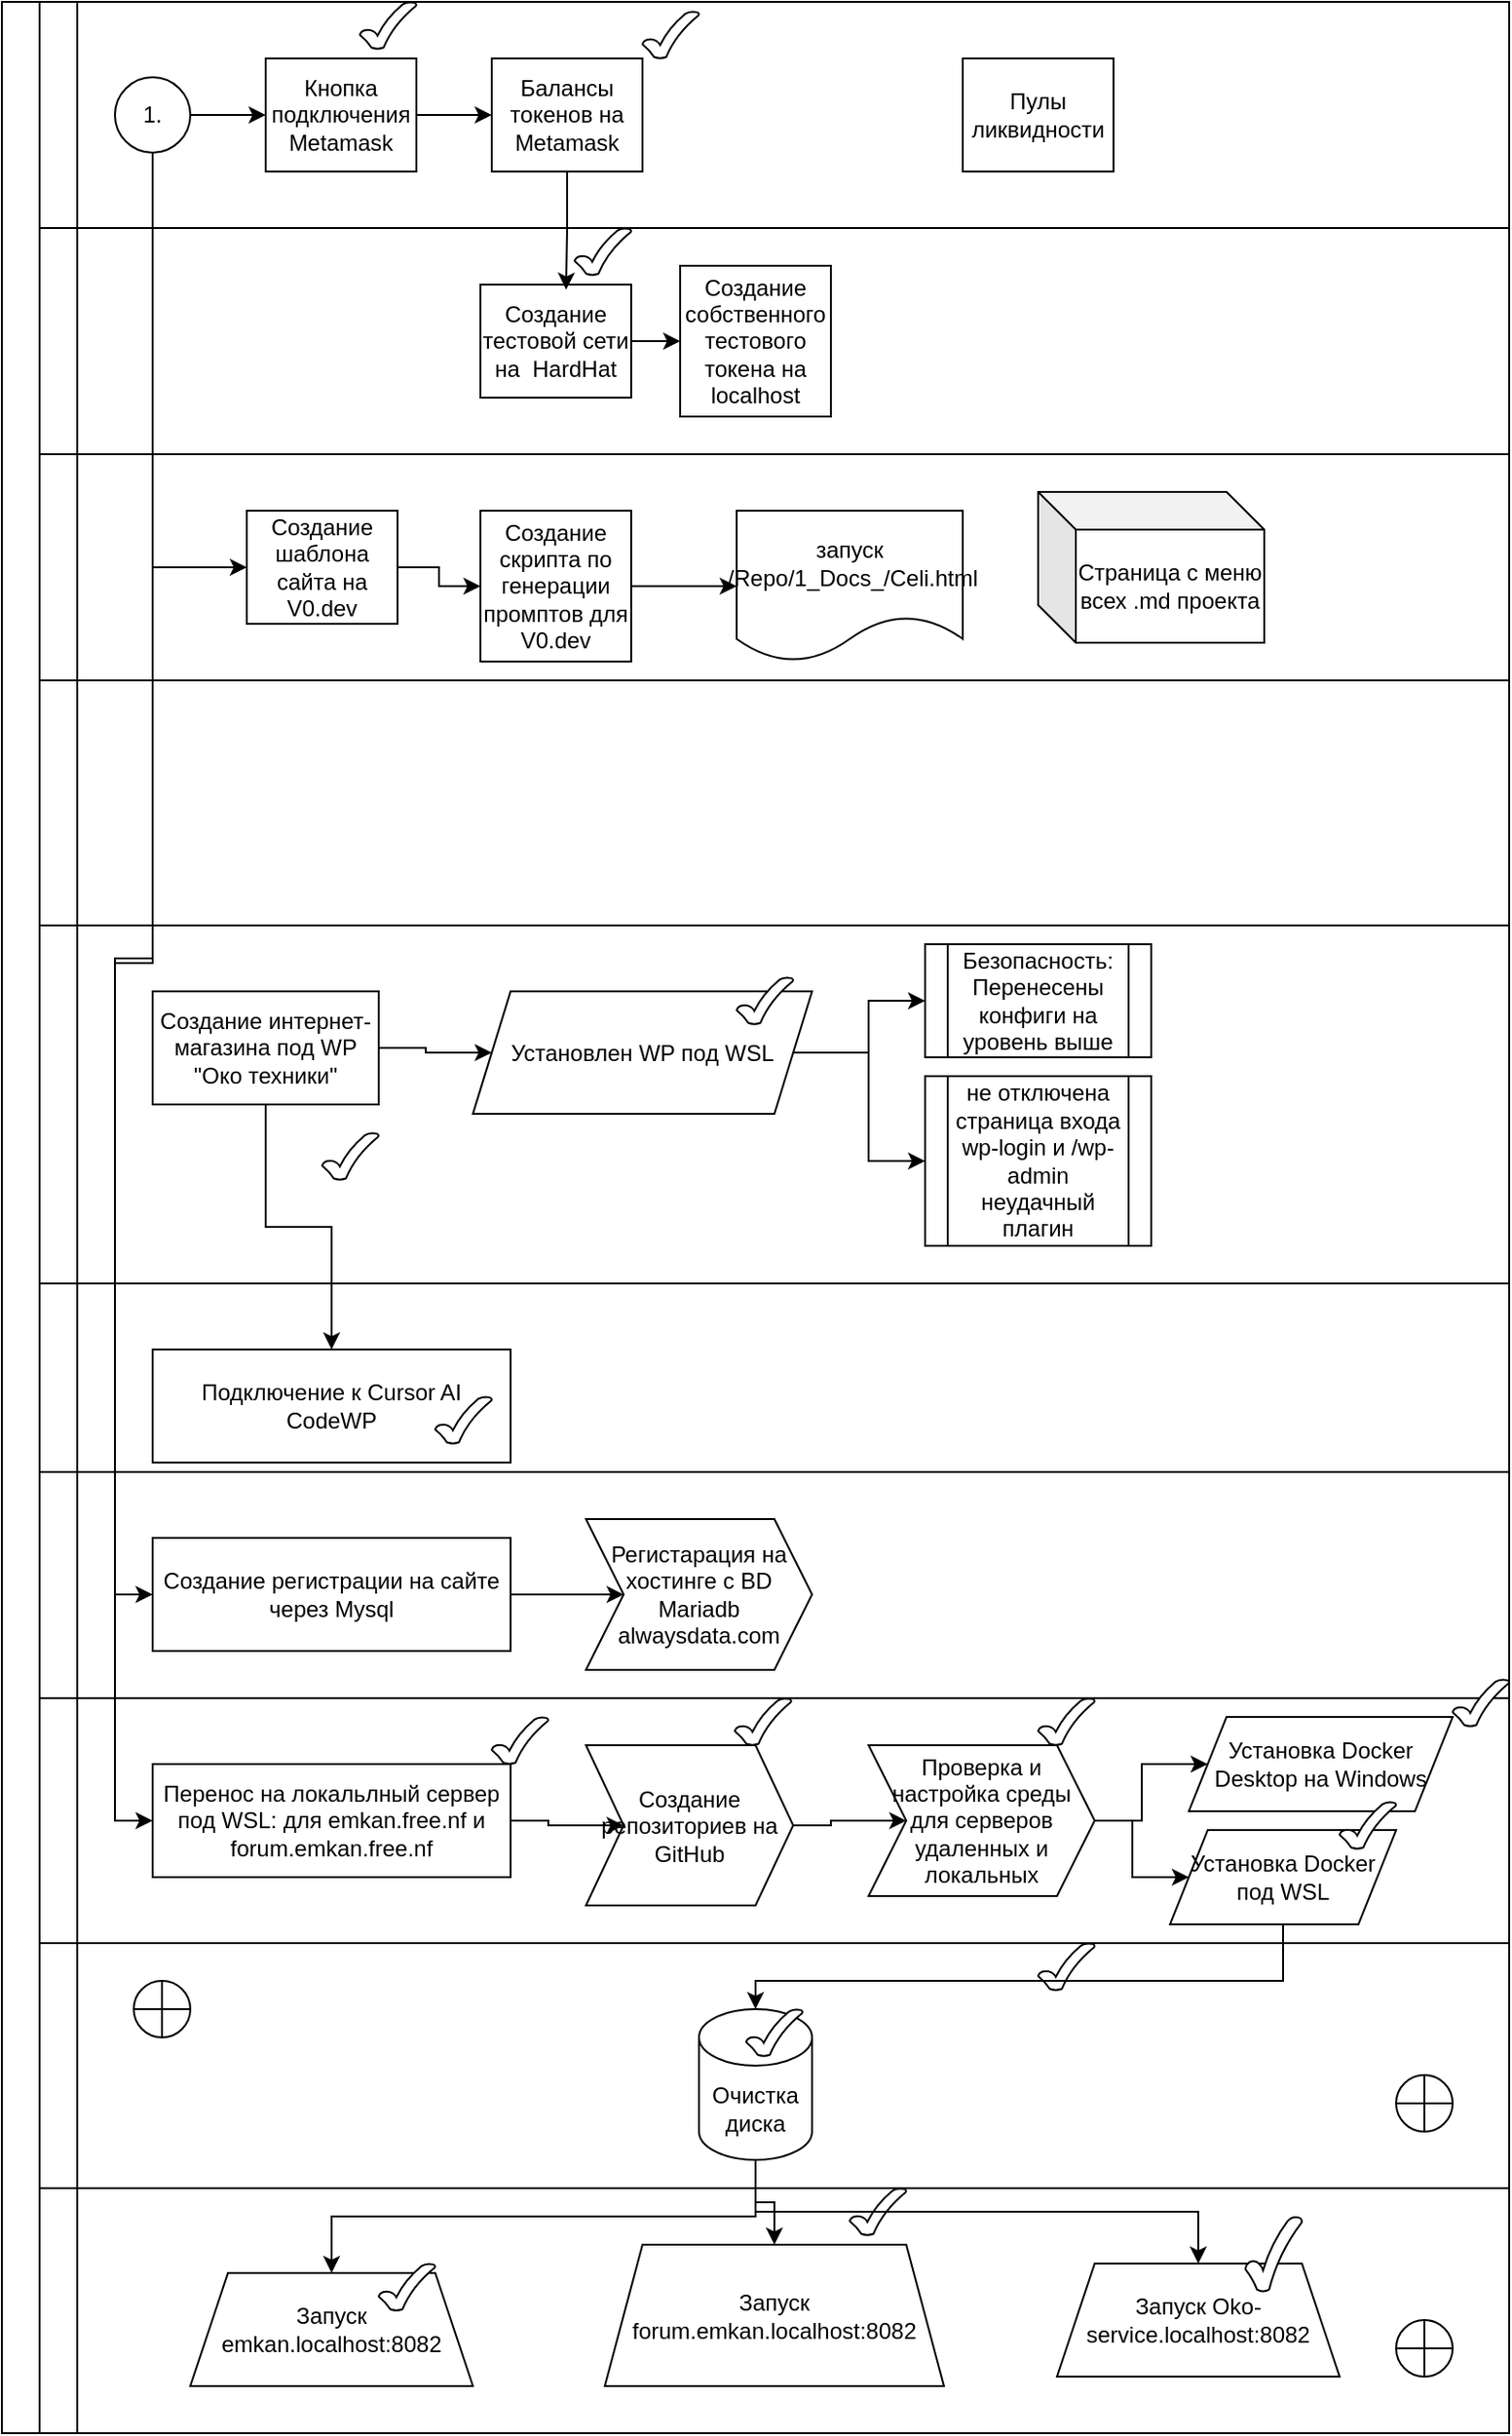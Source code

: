 <mxfile version="27.0.5">
  <diagram name="Страница — 1" id="0z_HeKPPRqJAuMn_t7p7">
    <mxGraphModel dx="788" dy="560" grid="1" gridSize="10" guides="1" tooltips="1" connect="1" arrows="1" fold="1" page="1" pageScale="1" pageWidth="827" pageHeight="1169" math="0" shadow="0">
      <root>
        <mxCell id="0" />
        <mxCell id="1" parent="0" />
        <mxCell id="ZhxzeuRZ4r9QFSET6puF-1" value="" style="swimlane;html=1;childLayout=stackLayout;resizeParent=1;resizeParentMax=0;horizontal=0;startSize=20;horizontalStack=0;" parent="1" vertex="1">
          <mxGeometry y="180" width="800" height="1290" as="geometry" />
        </mxCell>
        <mxCell id="ZhxzeuRZ4r9QFSET6puF-2" value="" style="swimlane;html=1;startSize=20;horizontal=0;" parent="ZhxzeuRZ4r9QFSET6puF-1" vertex="1">
          <mxGeometry x="20" width="780" height="120" as="geometry" />
        </mxCell>
        <mxCell id="ZhxzeuRZ4r9QFSET6puF-3" style="edgeStyle=orthogonalEdgeStyle;rounded=0;orthogonalLoop=1;jettySize=auto;html=1;exitX=1;exitY=0.5;exitDx=0;exitDy=0;entryX=0;entryY=0.5;entryDx=0;entryDy=0;" parent="ZhxzeuRZ4r9QFSET6puF-2" source="ZhxzeuRZ4r9QFSET6puF-4" target="ZhxzeuRZ4r9QFSET6puF-6" edge="1">
          <mxGeometry relative="1" as="geometry" />
        </mxCell>
        <mxCell id="ZhxzeuRZ4r9QFSET6puF-4" value="1." style="ellipse;whiteSpace=wrap;html=1;" parent="ZhxzeuRZ4r9QFSET6puF-2" vertex="1">
          <mxGeometry x="40" y="40" width="40" height="40" as="geometry" />
        </mxCell>
        <mxCell id="ZhxzeuRZ4r9QFSET6puF-5" style="edgeStyle=orthogonalEdgeStyle;rounded=0;orthogonalLoop=1;jettySize=auto;html=1;exitX=1;exitY=0.5;exitDx=0;exitDy=0;" parent="ZhxzeuRZ4r9QFSET6puF-2" source="ZhxzeuRZ4r9QFSET6puF-6" target="ZhxzeuRZ4r9QFSET6puF-7" edge="1">
          <mxGeometry relative="1" as="geometry" />
        </mxCell>
        <mxCell id="ZhxzeuRZ4r9QFSET6puF-6" value="&lt;div&gt;Кнопка подключения Metamask&lt;/div&gt;" style="rounded=0;whiteSpace=wrap;html=1;fontFamily=Helvetica;fontSize=12;fontColor=#000000;align=center;" parent="ZhxzeuRZ4r9QFSET6puF-2" vertex="1">
          <mxGeometry x="120" y="30" width="80" height="60" as="geometry" />
        </mxCell>
        <mxCell id="ZhxzeuRZ4r9QFSET6puF-7" value="Балансы токенов на Metamask" style="rounded=0;whiteSpace=wrap;html=1;fontFamily=Helvetica;fontSize=12;fontColor=#000000;align=center;" parent="ZhxzeuRZ4r9QFSET6puF-2" vertex="1">
          <mxGeometry x="240" y="30" width="80" height="60" as="geometry" />
        </mxCell>
        <mxCell id="ZhxzeuRZ4r9QFSET6puF-8" value="Пулы ликвидности" style="rounded=0;whiteSpace=wrap;html=1;fontFamily=Helvetica;fontSize=12;fontColor=#000000;align=center;" parent="ZhxzeuRZ4r9QFSET6puF-2" vertex="1">
          <mxGeometry x="490" y="30" width="80" height="60" as="geometry" />
        </mxCell>
        <mxCell id="ZhxzeuRZ4r9QFSET6puF-9" value="" style="verticalLabelPosition=bottom;verticalAlign=top;html=1;shape=mxgraph.basic.tick" parent="ZhxzeuRZ4r9QFSET6puF-2" vertex="1">
          <mxGeometry x="320" y="5" width="30" height="25" as="geometry" />
        </mxCell>
        <mxCell id="ZhxzeuRZ4r9QFSET6puF-10" value="" style="verticalLabelPosition=bottom;verticalAlign=top;html=1;shape=mxgraph.basic.tick" parent="ZhxzeuRZ4r9QFSET6puF-2" vertex="1">
          <mxGeometry x="170" width="30" height="25" as="geometry" />
        </mxCell>
        <mxCell id="ZhxzeuRZ4r9QFSET6puF-11" value="" style="swimlane;html=1;startSize=20;horizontal=0;" parent="ZhxzeuRZ4r9QFSET6puF-1" vertex="1">
          <mxGeometry x="20" y="120" width="780" height="120" as="geometry" />
        </mxCell>
        <mxCell id="ZhxzeuRZ4r9QFSET6puF-12" style="edgeStyle=orthogonalEdgeStyle;rounded=0;orthogonalLoop=1;jettySize=auto;html=1;exitX=1;exitY=0.5;exitDx=0;exitDy=0;entryX=0;entryY=0.5;entryDx=0;entryDy=0;" parent="ZhxzeuRZ4r9QFSET6puF-11" source="ZhxzeuRZ4r9QFSET6puF-13" target="ZhxzeuRZ4r9QFSET6puF-14" edge="1">
          <mxGeometry relative="1" as="geometry" />
        </mxCell>
        <mxCell id="ZhxzeuRZ4r9QFSET6puF-13" value="&lt;div&gt;Создание тестовой сети на&amp;nbsp; HardHat&lt;/div&gt;" style="rounded=0;whiteSpace=wrap;html=1;fontFamily=Helvetica;fontSize=12;fontColor=#000000;align=center;" parent="ZhxzeuRZ4r9QFSET6puF-11" vertex="1">
          <mxGeometry x="234" y="30" width="80" height="60" as="geometry" />
        </mxCell>
        <mxCell id="ZhxzeuRZ4r9QFSET6puF-14" value="&lt;div&gt;Создание собственного тестового токена на localhost&lt;/div&gt;" style="rounded=0;whiteSpace=wrap;html=1;fontFamily=Helvetica;fontSize=12;fontColor=#000000;align=center;" parent="ZhxzeuRZ4r9QFSET6puF-11" vertex="1">
          <mxGeometry x="340" y="20" width="80" height="80" as="geometry" />
        </mxCell>
        <mxCell id="ZhxzeuRZ4r9QFSET6puF-15" value="" style="verticalLabelPosition=bottom;verticalAlign=top;html=1;shape=mxgraph.basic.tick" parent="ZhxzeuRZ4r9QFSET6puF-11" vertex="1">
          <mxGeometry x="284" width="30" height="25" as="geometry" />
        </mxCell>
        <mxCell id="ZhxzeuRZ4r9QFSET6puF-16" value="" style="swimlane;html=1;startSize=20;horizontal=0;" parent="ZhxzeuRZ4r9QFSET6puF-1" vertex="1">
          <mxGeometry x="20" y="240" width="780" height="120" as="geometry">
            <mxRectangle x="20" y="240" width="670" height="40" as="alternateBounds" />
          </mxGeometry>
        </mxCell>
        <mxCell id="ZhxzeuRZ4r9QFSET6puF-17" style="edgeStyle=orthogonalEdgeStyle;rounded=0;orthogonalLoop=1;jettySize=auto;html=1;exitX=1;exitY=0.5;exitDx=0;exitDy=0;entryX=0;entryY=0.5;entryDx=0;entryDy=0;" parent="ZhxzeuRZ4r9QFSET6puF-16" source="ZhxzeuRZ4r9QFSET6puF-18" target="ZhxzeuRZ4r9QFSET6puF-20" edge="1">
          <mxGeometry relative="1" as="geometry" />
        </mxCell>
        <mxCell id="ZhxzeuRZ4r9QFSET6puF-18" value="&lt;div&gt;Создание шаблона сайта на V0.dev&lt;/div&gt;" style="rounded=0;whiteSpace=wrap;html=1;fontFamily=Helvetica;fontSize=12;fontColor=#000000;align=center;" parent="ZhxzeuRZ4r9QFSET6puF-16" vertex="1">
          <mxGeometry x="110" y="30" width="80" height="60" as="geometry" />
        </mxCell>
        <mxCell id="ZhxzeuRZ4r9QFSET6puF-19" style="edgeStyle=orthogonalEdgeStyle;rounded=0;orthogonalLoop=1;jettySize=auto;html=1;exitX=1;exitY=0.5;exitDx=0;exitDy=0;entryX=0;entryY=0.5;entryDx=0;entryDy=0;" parent="ZhxzeuRZ4r9QFSET6puF-16" source="ZhxzeuRZ4r9QFSET6puF-20" target="ZhxzeuRZ4r9QFSET6puF-21" edge="1">
          <mxGeometry relative="1" as="geometry" />
        </mxCell>
        <mxCell id="ZhxzeuRZ4r9QFSET6puF-20" value="&lt;div&gt;Создание скрипта по генерации промптов для V0.dev&lt;/div&gt;" style="rounded=0;whiteSpace=wrap;html=1;fontFamily=Helvetica;fontSize=12;fontColor=#000000;align=center;" parent="ZhxzeuRZ4r9QFSET6puF-16" vertex="1">
          <mxGeometry x="234" y="30" width="80" height="80" as="geometry" />
        </mxCell>
        <mxCell id="ZhxzeuRZ4r9QFSET6puF-21" value="запуск ./Repo/1_Docs_/Celi.html" style="shape=document;whiteSpace=wrap;html=1;boundedLbl=1;" parent="ZhxzeuRZ4r9QFSET6puF-16" vertex="1">
          <mxGeometry x="370" y="30" width="120" height="80" as="geometry" />
        </mxCell>
        <mxCell id="ZhxzeuRZ4r9QFSET6puF-22" value="Страница с меню всех .md проекта" style="shape=cube;whiteSpace=wrap;html=1;boundedLbl=1;backgroundOutline=1;darkOpacity=0.05;darkOpacity2=0.1;" parent="ZhxzeuRZ4r9QFSET6puF-16" vertex="1">
          <mxGeometry x="530" y="20" width="120" height="80" as="geometry" />
        </mxCell>
        <mxCell id="ZhxzeuRZ4r9QFSET6puF-23" style="edgeStyle=orthogonalEdgeStyle;rounded=0;orthogonalLoop=1;jettySize=auto;html=1;exitX=0.5;exitY=1;exitDx=0;exitDy=0;entryX=0.568;entryY=0.045;entryDx=0;entryDy=0;entryPerimeter=0;" parent="ZhxzeuRZ4r9QFSET6puF-1" source="ZhxzeuRZ4r9QFSET6puF-7" target="ZhxzeuRZ4r9QFSET6puF-13" edge="1">
          <mxGeometry relative="1" as="geometry" />
        </mxCell>
        <mxCell id="ZhxzeuRZ4r9QFSET6puF-24" style="edgeStyle=orthogonalEdgeStyle;rounded=0;orthogonalLoop=1;jettySize=auto;html=1;exitX=0.5;exitY=1;exitDx=0;exitDy=0;entryX=0;entryY=0.5;entryDx=0;entryDy=0;" parent="ZhxzeuRZ4r9QFSET6puF-1" source="ZhxzeuRZ4r9QFSET6puF-4" target="ZhxzeuRZ4r9QFSET6puF-18" edge="1">
          <mxGeometry relative="1" as="geometry" />
        </mxCell>
        <mxCell id="ZhxzeuRZ4r9QFSET6puF-25" value="" style="swimlane;html=1;startSize=20;horizontal=0;" parent="ZhxzeuRZ4r9QFSET6puF-1" vertex="1">
          <mxGeometry x="20" y="360" width="780" height="130" as="geometry">
            <mxRectangle x="20" y="240" width="670" height="40" as="alternateBounds" />
          </mxGeometry>
        </mxCell>
        <mxCell id="ZhxzeuRZ4r9QFSET6puF-26" value="" style="swimlane;html=1;startSize=20;horizontal=0;" parent="ZhxzeuRZ4r9QFSET6puF-1" vertex="1">
          <mxGeometry x="20" y="490" width="780" height="190" as="geometry">
            <mxRectangle x="20" y="240" width="670" height="40" as="alternateBounds" />
          </mxGeometry>
        </mxCell>
        <mxCell id="ZhxzeuRZ4r9QFSET6puF-27" style="edgeStyle=orthogonalEdgeStyle;rounded=0;orthogonalLoop=1;jettySize=auto;html=1;exitX=1;exitY=0.5;exitDx=0;exitDy=0;entryX=0;entryY=0.5;entryDx=0;entryDy=0;" parent="ZhxzeuRZ4r9QFSET6puF-26" source="ZhxzeuRZ4r9QFSET6puF-28" target="ZhxzeuRZ4r9QFSET6puF-31" edge="1">
          <mxGeometry relative="1" as="geometry" />
        </mxCell>
        <mxCell id="ZhxzeuRZ4r9QFSET6puF-28" value="Создание интернет-магазина под WP&lt;br&gt;&quot;Око техники&quot;" style="rounded=0;whiteSpace=wrap;html=1;" parent="ZhxzeuRZ4r9QFSET6puF-26" vertex="1">
          <mxGeometry x="60" y="35" width="120" height="60" as="geometry" />
        </mxCell>
        <mxCell id="ZhxzeuRZ4r9QFSET6puF-29" style="edgeStyle=orthogonalEdgeStyle;rounded=0;orthogonalLoop=1;jettySize=auto;html=1;exitX=1;exitY=0.5;exitDx=0;exitDy=0;entryX=0;entryY=0.5;entryDx=0;entryDy=0;" parent="ZhxzeuRZ4r9QFSET6puF-26" source="ZhxzeuRZ4r9QFSET6puF-31" target="ZhxzeuRZ4r9QFSET6puF-32" edge="1">
          <mxGeometry relative="1" as="geometry" />
        </mxCell>
        <mxCell id="ZhxzeuRZ4r9QFSET6puF-30" style="edgeStyle=orthogonalEdgeStyle;rounded=0;orthogonalLoop=1;jettySize=auto;html=1;exitX=1;exitY=0.5;exitDx=0;exitDy=0;entryX=0;entryY=0.5;entryDx=0;entryDy=0;" parent="ZhxzeuRZ4r9QFSET6puF-26" source="ZhxzeuRZ4r9QFSET6puF-31" target="ZhxzeuRZ4r9QFSET6puF-33" edge="1">
          <mxGeometry relative="1" as="geometry" />
        </mxCell>
        <mxCell id="ZhxzeuRZ4r9QFSET6puF-31" value="Установлен WP под WSL" style="shape=parallelogram;perimeter=parallelogramPerimeter;whiteSpace=wrap;html=1;fixedSize=1;" parent="ZhxzeuRZ4r9QFSET6puF-26" vertex="1">
          <mxGeometry x="230" y="35" width="180" height="65" as="geometry" />
        </mxCell>
        <mxCell id="ZhxzeuRZ4r9QFSET6puF-32" value="Безопасность:&lt;br&gt;Перенесены конфиги на уровень выше " style="shape=process;whiteSpace=wrap;html=1;backgroundOutline=1;" parent="ZhxzeuRZ4r9QFSET6puF-26" vertex="1">
          <mxGeometry x="470" y="10" width="120" height="60" as="geometry" />
        </mxCell>
        <mxCell id="ZhxzeuRZ4r9QFSET6puF-33" value="&lt;div&gt;не отключена страница входа wp-login и /wp-admin&lt;/div&gt;&lt;div&gt;неудачный плагин&lt;/div&gt;" style="shape=process;whiteSpace=wrap;html=1;backgroundOutline=1;" parent="ZhxzeuRZ4r9QFSET6puF-26" vertex="1">
          <mxGeometry x="470" y="80" width="120" height="90" as="geometry" />
        </mxCell>
        <mxCell id="ZhxzeuRZ4r9QFSET6puF-34" value="" style="verticalLabelPosition=bottom;verticalAlign=top;html=1;shape=mxgraph.basic.tick" parent="ZhxzeuRZ4r9QFSET6puF-26" vertex="1">
          <mxGeometry x="150" y="110" width="30" height="25" as="geometry" />
        </mxCell>
        <mxCell id="ZhxzeuRZ4r9QFSET6puF-35" value="" style="verticalLabelPosition=bottom;verticalAlign=top;html=1;shape=mxgraph.basic.tick" parent="ZhxzeuRZ4r9QFSET6puF-26" vertex="1">
          <mxGeometry x="370" y="27.5" width="30" height="25" as="geometry" />
        </mxCell>
        <mxCell id="ZhxzeuRZ4r9QFSET6puF-36" style="edgeStyle=orthogonalEdgeStyle;rounded=0;orthogonalLoop=1;jettySize=auto;html=1;exitX=0.5;exitY=1;exitDx=0;exitDy=0;entryX=0.5;entryY=0;entryDx=0;entryDy=0;" parent="ZhxzeuRZ4r9QFSET6puF-1" source="ZhxzeuRZ4r9QFSET6puF-28" target="ZhxzeuRZ4r9QFSET6puF-39" edge="1">
          <mxGeometry relative="1" as="geometry" />
        </mxCell>
        <mxCell id="ZhxzeuRZ4r9QFSET6puF-37" value="" style="swimlane;html=1;startSize=20;horizontal=0;" parent="ZhxzeuRZ4r9QFSET6puF-1" vertex="1">
          <mxGeometry x="20" y="680" width="780" height="100" as="geometry">
            <mxRectangle x="20" y="240" width="670" height="40" as="alternateBounds" />
          </mxGeometry>
        </mxCell>
        <mxCell id="ZhxzeuRZ4r9QFSET6puF-38" value="" style="group" parent="ZhxzeuRZ4r9QFSET6puF-37" vertex="1" connectable="0">
          <mxGeometry x="60" y="35" width="190" height="60" as="geometry" />
        </mxCell>
        <mxCell id="ZhxzeuRZ4r9QFSET6puF-39" value="Подключение к Cursor AI CodeWP" style="rounded=0;whiteSpace=wrap;html=1;" parent="ZhxzeuRZ4r9QFSET6puF-38" vertex="1">
          <mxGeometry width="190" height="60" as="geometry" />
        </mxCell>
        <mxCell id="ZhxzeuRZ4r9QFSET6puF-40" value="" style="verticalLabelPosition=bottom;verticalAlign=top;html=1;shape=mxgraph.basic.tick" parent="ZhxzeuRZ4r9QFSET6puF-38" vertex="1">
          <mxGeometry x="150" y="25" width="30" height="25" as="geometry" />
        </mxCell>
        <mxCell id="ZhxzeuRZ4r9QFSET6puF-41" value="" style="swimlane;html=1;startSize=20;horizontal=0;" parent="ZhxzeuRZ4r9QFSET6puF-1" vertex="1">
          <mxGeometry x="20" y="780" width="780" height="120" as="geometry">
            <mxRectangle x="20" y="240" width="670" height="40" as="alternateBounds" />
          </mxGeometry>
        </mxCell>
        <mxCell id="ZhxzeuRZ4r9QFSET6puF-42" value="" style="group" parent="ZhxzeuRZ4r9QFSET6puF-41" vertex="1" connectable="0">
          <mxGeometry x="60" y="35" width="190" height="60" as="geometry" />
        </mxCell>
        <mxCell id="ZhxzeuRZ4r9QFSET6puF-43" value="Создание регистрации на сайте через Mysql" style="rounded=0;whiteSpace=wrap;html=1;" parent="ZhxzeuRZ4r9QFSET6puF-42" vertex="1">
          <mxGeometry width="190" height="60" as="geometry" />
        </mxCell>
        <mxCell id="ZhxzeuRZ4r9QFSET6puF-44" value="Регистарация на хостинге с BD Mariadb alwaysdata.com" style="shape=step;perimeter=stepPerimeter;whiteSpace=wrap;html=1;fixedSize=1;" parent="ZhxzeuRZ4r9QFSET6puF-41" vertex="1">
          <mxGeometry x="290" y="25" width="120" height="80" as="geometry" />
        </mxCell>
        <mxCell id="ZhxzeuRZ4r9QFSET6puF-45" style="edgeStyle=orthogonalEdgeStyle;rounded=0;orthogonalLoop=1;jettySize=auto;html=1;exitX=1;exitY=0.5;exitDx=0;exitDy=0;fontFamily=Helvetica;fontSize=12;fontColor=default;entryX=0;entryY=0.5;entryDx=0;entryDy=0;" parent="ZhxzeuRZ4r9QFSET6puF-41" source="ZhxzeuRZ4r9QFSET6puF-43" target="ZhxzeuRZ4r9QFSET6puF-44" edge="1">
          <mxGeometry relative="1" as="geometry">
            <mxPoint x="300" y="40" as="targetPoint" />
          </mxGeometry>
        </mxCell>
        <mxCell id="ZhxzeuRZ4r9QFSET6puF-46" style="edgeStyle=orthogonalEdgeStyle;rounded=0;orthogonalLoop=1;jettySize=auto;html=1;exitX=0.5;exitY=1;exitDx=0;exitDy=0;entryX=0;entryY=0.5;entryDx=0;entryDy=0;" parent="ZhxzeuRZ4r9QFSET6puF-1" source="ZhxzeuRZ4r9QFSET6puF-4" target="ZhxzeuRZ4r9QFSET6puF-43" edge="1">
          <mxGeometry relative="1" as="geometry">
            <Array as="points">
              <mxPoint x="80" y="510" />
              <mxPoint x="60" y="510" />
              <mxPoint x="60" y="845" />
            </Array>
          </mxGeometry>
        </mxCell>
        <mxCell id="w4PvkZMudOKL_4UMtfQu-1" value="" style="swimlane;html=1;startSize=20;horizontal=0;" parent="ZhxzeuRZ4r9QFSET6puF-1" vertex="1">
          <mxGeometry x="20" y="900" width="780" height="130" as="geometry">
            <mxRectangle x="20" y="240" width="670" height="40" as="alternateBounds" />
          </mxGeometry>
        </mxCell>
        <mxCell id="w4PvkZMudOKL_4UMtfQu-2" value="" style="group" parent="w4PvkZMudOKL_4UMtfQu-1" vertex="1" connectable="0">
          <mxGeometry x="60" y="35" width="190" height="60" as="geometry" />
        </mxCell>
        <mxCell id="w4PvkZMudOKL_4UMtfQu-3" value="Перенос на локальлный сервер под WSL: для emkan.free.nf и forum.emkan.free.nf" style="rounded=0;whiteSpace=wrap;html=1;" parent="w4PvkZMudOKL_4UMtfQu-2" vertex="1">
          <mxGeometry width="190" height="60" as="geometry" />
        </mxCell>
        <mxCell id="w4PvkZMudOKL_4UMtfQu-66" style="edgeStyle=orthogonalEdgeStyle;rounded=0;orthogonalLoop=1;jettySize=auto;html=1;exitX=1;exitY=0.5;exitDx=0;exitDy=0;entryX=0;entryY=0.5;entryDx=0;entryDy=0;" parent="w4PvkZMudOKL_4UMtfQu-1" source="w4PvkZMudOKL_4UMtfQu-4" target="w4PvkZMudOKL_4UMtfQu-6" edge="1">
          <mxGeometry relative="1" as="geometry" />
        </mxCell>
        <mxCell id="w4PvkZMudOKL_4UMtfQu-4" value="Создание репозиториев на GitHub" style="shape=step;perimeter=stepPerimeter;whiteSpace=wrap;html=1;fixedSize=1;" parent="w4PvkZMudOKL_4UMtfQu-1" vertex="1">
          <mxGeometry x="290" y="25" width="110" height="85" as="geometry" />
        </mxCell>
        <mxCell id="w4PvkZMudOKL_4UMtfQu-5" style="edgeStyle=orthogonalEdgeStyle;rounded=0;orthogonalLoop=1;jettySize=auto;html=1;exitX=1;exitY=0.5;exitDx=0;exitDy=0;fontFamily=Helvetica;fontSize=12;fontColor=default;entryX=0;entryY=0.5;entryDx=0;entryDy=0;" parent="w4PvkZMudOKL_4UMtfQu-1" source="w4PvkZMudOKL_4UMtfQu-3" target="w4PvkZMudOKL_4UMtfQu-4" edge="1">
          <mxGeometry relative="1" as="geometry">
            <mxPoint x="300" y="40" as="targetPoint" />
          </mxGeometry>
        </mxCell>
        <mxCell id="w4PvkZMudOKL_4UMtfQu-67" style="edgeStyle=orthogonalEdgeStyle;rounded=0;orthogonalLoop=1;jettySize=auto;html=1;exitX=1;exitY=0.5;exitDx=0;exitDy=0;entryX=0;entryY=0.5;entryDx=0;entryDy=0;" parent="w4PvkZMudOKL_4UMtfQu-1" source="w4PvkZMudOKL_4UMtfQu-6" target="w4PvkZMudOKL_4UMtfQu-7" edge="1">
          <mxGeometry relative="1" as="geometry" />
        </mxCell>
        <mxCell id="w4PvkZMudOKL_4UMtfQu-68" style="edgeStyle=orthogonalEdgeStyle;rounded=0;orthogonalLoop=1;jettySize=auto;html=1;exitX=1;exitY=0.5;exitDx=0;exitDy=0;entryX=0;entryY=0.5;entryDx=0;entryDy=0;" parent="w4PvkZMudOKL_4UMtfQu-1" source="w4PvkZMudOKL_4UMtfQu-6" target="w4PvkZMudOKL_4UMtfQu-61" edge="1">
          <mxGeometry relative="1" as="geometry" />
        </mxCell>
        <mxCell id="w4PvkZMudOKL_4UMtfQu-6" value="Проверка и настройка среды для серверов удаленных и локальных" style="shape=step;perimeter=stepPerimeter;whiteSpace=wrap;html=1;fixedSize=1;" parent="w4PvkZMudOKL_4UMtfQu-1" vertex="1">
          <mxGeometry x="440" y="25" width="120" height="80" as="geometry" />
        </mxCell>
        <mxCell id="w4PvkZMudOKL_4UMtfQu-7" value="Установка Docker Desktop на Windows" style="shape=parallelogram;perimeter=parallelogramPerimeter;whiteSpace=wrap;html=1;fixedSize=1;" parent="w4PvkZMudOKL_4UMtfQu-1" vertex="1">
          <mxGeometry x="610" y="10" width="140" height="50" as="geometry" />
        </mxCell>
        <mxCell id="w4PvkZMudOKL_4UMtfQu-61" value="Установка Docker под WSL" style="shape=parallelogram;perimeter=parallelogramPerimeter;whiteSpace=wrap;html=1;fixedSize=1;" parent="w4PvkZMudOKL_4UMtfQu-1" vertex="1">
          <mxGeometry x="600" y="70" width="120" height="50" as="geometry" />
        </mxCell>
        <mxCell id="w4PvkZMudOKL_4UMtfQu-62" value="" style="verticalLabelPosition=bottom;verticalAlign=top;html=1;shape=mxgraph.basic.tick" parent="w4PvkZMudOKL_4UMtfQu-1" vertex="1">
          <mxGeometry x="240" y="10" width="30" height="25" as="geometry" />
        </mxCell>
        <mxCell id="w4PvkZMudOKL_4UMtfQu-63" value="" style="verticalLabelPosition=bottom;verticalAlign=top;html=1;shape=mxgraph.basic.tick" parent="w4PvkZMudOKL_4UMtfQu-1" vertex="1">
          <mxGeometry x="369" width="30" height="25" as="geometry" />
        </mxCell>
        <mxCell id="w4PvkZMudOKL_4UMtfQu-64" value="" style="verticalLabelPosition=bottom;verticalAlign=top;html=1;shape=mxgraph.basic.tick" parent="w4PvkZMudOKL_4UMtfQu-1" vertex="1">
          <mxGeometry x="530" width="30" height="25" as="geometry" />
        </mxCell>
        <mxCell id="w4PvkZMudOKL_4UMtfQu-65" value="" style="verticalLabelPosition=bottom;verticalAlign=top;html=1;shape=mxgraph.basic.tick" parent="w4PvkZMudOKL_4UMtfQu-1" vertex="1">
          <mxGeometry x="750" y="-10" width="30" height="25" as="geometry" />
        </mxCell>
        <mxCell id="2WW16IoyJsLzcIFrLzGQ-15" value="" style="verticalLabelPosition=bottom;verticalAlign=top;html=1;shape=mxgraph.basic.tick" vertex="1" parent="w4PvkZMudOKL_4UMtfQu-1">
          <mxGeometry x="690" y="55" width="30" height="25" as="geometry" />
        </mxCell>
        <mxCell id="w4PvkZMudOKL_4UMtfQu-71" style="edgeStyle=orthogonalEdgeStyle;rounded=0;orthogonalLoop=1;jettySize=auto;html=1;exitX=0.5;exitY=1;exitDx=0;exitDy=0;entryX=0;entryY=0.5;entryDx=0;entryDy=0;" parent="ZhxzeuRZ4r9QFSET6puF-1" source="ZhxzeuRZ4r9QFSET6puF-4" target="w4PvkZMudOKL_4UMtfQu-3" edge="1">
          <mxGeometry relative="1" as="geometry" />
        </mxCell>
        <mxCell id="2WW16IoyJsLzcIFrLzGQ-1" value="" style="swimlane;html=1;startSize=20;horizontal=0;" vertex="1" parent="ZhxzeuRZ4r9QFSET6puF-1">
          <mxGeometry x="20" y="1030" width="780" height="260" as="geometry">
            <mxRectangle x="20" y="240" width="670" height="40" as="alternateBounds" />
          </mxGeometry>
        </mxCell>
        <mxCell id="2WW16IoyJsLzcIFrLzGQ-14" value="" style="verticalLabelPosition=bottom;verticalAlign=top;html=1;shape=mxgraph.basic.tick" vertex="1" parent="2WW16IoyJsLzcIFrLzGQ-1">
          <mxGeometry x="530" width="30" height="25" as="geometry" />
        </mxCell>
        <mxCell id="2WW16IoyJsLzcIFrLzGQ-16" value="" style="shape=orEllipse;perimeter=ellipsePerimeter;whiteSpace=wrap;html=1;backgroundOutline=1;" vertex="1" parent="2WW16IoyJsLzcIFrLzGQ-1">
          <mxGeometry x="720" y="70" width="30" height="30" as="geometry" />
        </mxCell>
        <mxCell id="2WW16IoyJsLzcIFrLzGQ-17" value="Очистка диска" style="shape=cylinder3;whiteSpace=wrap;html=1;boundedLbl=1;backgroundOutline=1;size=15;" vertex="1" parent="2WW16IoyJsLzcIFrLzGQ-1">
          <mxGeometry x="350" y="35" width="60" height="80" as="geometry" />
        </mxCell>
        <mxCell id="2WW16IoyJsLzcIFrLzGQ-97" value="" style="swimlane;html=1;startSize=20;horizontal=0;" vertex="1" parent="2WW16IoyJsLzcIFrLzGQ-1">
          <mxGeometry y="130" width="780" height="130" as="geometry">
            <mxRectangle x="20" y="240" width="670" height="40" as="alternateBounds" />
          </mxGeometry>
        </mxCell>
        <mxCell id="2WW16IoyJsLzcIFrLzGQ-99" value="" style="verticalLabelPosition=bottom;verticalAlign=top;html=1;shape=mxgraph.basic.tick" vertex="1" parent="2WW16IoyJsLzcIFrLzGQ-97">
          <mxGeometry x="430" width="30" height="25" as="geometry" />
        </mxCell>
        <mxCell id="2WW16IoyJsLzcIFrLzGQ-102" value="" style="shape=orEllipse;perimeter=ellipsePerimeter;whiteSpace=wrap;html=1;backgroundOutline=1;" vertex="1" parent="2WW16IoyJsLzcIFrLzGQ-97">
          <mxGeometry x="720" y="70" width="30" height="30" as="geometry" />
        </mxCell>
        <mxCell id="2WW16IoyJsLzcIFrLzGQ-104" value="Запуск emkan.localhost:8082" style="shape=trapezoid;perimeter=trapezoidPerimeter;whiteSpace=wrap;html=1;fixedSize=1;" vertex="1" parent="2WW16IoyJsLzcIFrLzGQ-97">
          <mxGeometry x="80" y="45" width="150" height="60" as="geometry" />
        </mxCell>
        <mxCell id="2WW16IoyJsLzcIFrLzGQ-105" value="Запуск forum.emkan.localhost:8082" style="shape=trapezoid;perimeter=trapezoidPerimeter;whiteSpace=wrap;html=1;fixedSize=1;" vertex="1" parent="2WW16IoyJsLzcIFrLzGQ-97">
          <mxGeometry x="300" y="30" width="180" height="75" as="geometry" />
        </mxCell>
        <mxCell id="2WW16IoyJsLzcIFrLzGQ-106" value="Запуск Oko-service.localhost:8082" style="shape=trapezoid;perimeter=trapezoidPerimeter;whiteSpace=wrap;html=1;fixedSize=1;" vertex="1" parent="2WW16IoyJsLzcIFrLzGQ-97">
          <mxGeometry x="540" y="40" width="150" height="60" as="geometry" />
        </mxCell>
        <mxCell id="2WW16IoyJsLzcIFrLzGQ-100" value="" style="verticalLabelPosition=bottom;verticalAlign=top;html=1;shape=mxgraph.basic.tick" vertex="1" parent="2WW16IoyJsLzcIFrLzGQ-97">
          <mxGeometry x="640" y="15" width="30" height="40" as="geometry" />
        </mxCell>
        <mxCell id="2WW16IoyJsLzcIFrLzGQ-98" value="" style="verticalLabelPosition=bottom;verticalAlign=top;html=1;shape=mxgraph.basic.tick" vertex="1" parent="2WW16IoyJsLzcIFrLzGQ-97">
          <mxGeometry x="180" y="40" width="30" height="25" as="geometry" />
        </mxCell>
        <mxCell id="2WW16IoyJsLzcIFrLzGQ-107" style="edgeStyle=orthogonalEdgeStyle;rounded=0;orthogonalLoop=1;jettySize=auto;html=1;exitX=0.5;exitY=1;exitDx=0;exitDy=0;exitPerimeter=0;entryX=0.5;entryY=0;entryDx=0;entryDy=0;" edge="1" parent="2WW16IoyJsLzcIFrLzGQ-1" source="2WW16IoyJsLzcIFrLzGQ-17" target="2WW16IoyJsLzcIFrLzGQ-104">
          <mxGeometry relative="1" as="geometry" />
        </mxCell>
        <mxCell id="2WW16IoyJsLzcIFrLzGQ-108" style="edgeStyle=orthogonalEdgeStyle;rounded=0;orthogonalLoop=1;jettySize=auto;html=1;exitX=0.5;exitY=1;exitDx=0;exitDy=0;exitPerimeter=0;entryX=0.5;entryY=0;entryDx=0;entryDy=0;" edge="1" parent="2WW16IoyJsLzcIFrLzGQ-1" source="2WW16IoyJsLzcIFrLzGQ-17" target="2WW16IoyJsLzcIFrLzGQ-105">
          <mxGeometry relative="1" as="geometry" />
        </mxCell>
        <mxCell id="2WW16IoyJsLzcIFrLzGQ-109" style="edgeStyle=orthogonalEdgeStyle;rounded=0;orthogonalLoop=1;jettySize=auto;html=1;exitX=0.5;exitY=1;exitDx=0;exitDy=0;exitPerimeter=0;entryX=0.5;entryY=0;entryDx=0;entryDy=0;" edge="1" parent="2WW16IoyJsLzcIFrLzGQ-1" source="2WW16IoyJsLzcIFrLzGQ-17" target="2WW16IoyJsLzcIFrLzGQ-106">
          <mxGeometry relative="1" as="geometry" />
        </mxCell>
        <mxCell id="2WW16IoyJsLzcIFrLzGQ-13" value="" style="verticalLabelPosition=bottom;verticalAlign=top;html=1;shape=mxgraph.basic.tick" vertex="1" parent="2WW16IoyJsLzcIFrLzGQ-1">
          <mxGeometry x="375" y="35" width="30" height="25" as="geometry" />
        </mxCell>
        <mxCell id="w4PvkZMudOKL_4UMtfQu-70" value="" style="shape=orEllipse;perimeter=ellipsePerimeter;whiteSpace=wrap;html=1;backgroundOutline=1;" parent="2WW16IoyJsLzcIFrLzGQ-1" vertex="1">
          <mxGeometry x="50" y="20" width="30" height="30" as="geometry" />
        </mxCell>
        <mxCell id="2WW16IoyJsLzcIFrLzGQ-18" style="edgeStyle=orthogonalEdgeStyle;rounded=0;orthogonalLoop=1;jettySize=auto;html=1;exitX=0.5;exitY=1;exitDx=0;exitDy=0;entryX=0.5;entryY=0;entryDx=0;entryDy=0;entryPerimeter=0;" edge="1" parent="ZhxzeuRZ4r9QFSET6puF-1" source="w4PvkZMudOKL_4UMtfQu-61" target="2WW16IoyJsLzcIFrLzGQ-17">
          <mxGeometry relative="1" as="geometry">
            <Array as="points">
              <mxPoint x="680" y="1050" />
              <mxPoint x="400" y="1050" />
            </Array>
          </mxGeometry>
        </mxCell>
      </root>
    </mxGraphModel>
  </diagram>
</mxfile>
